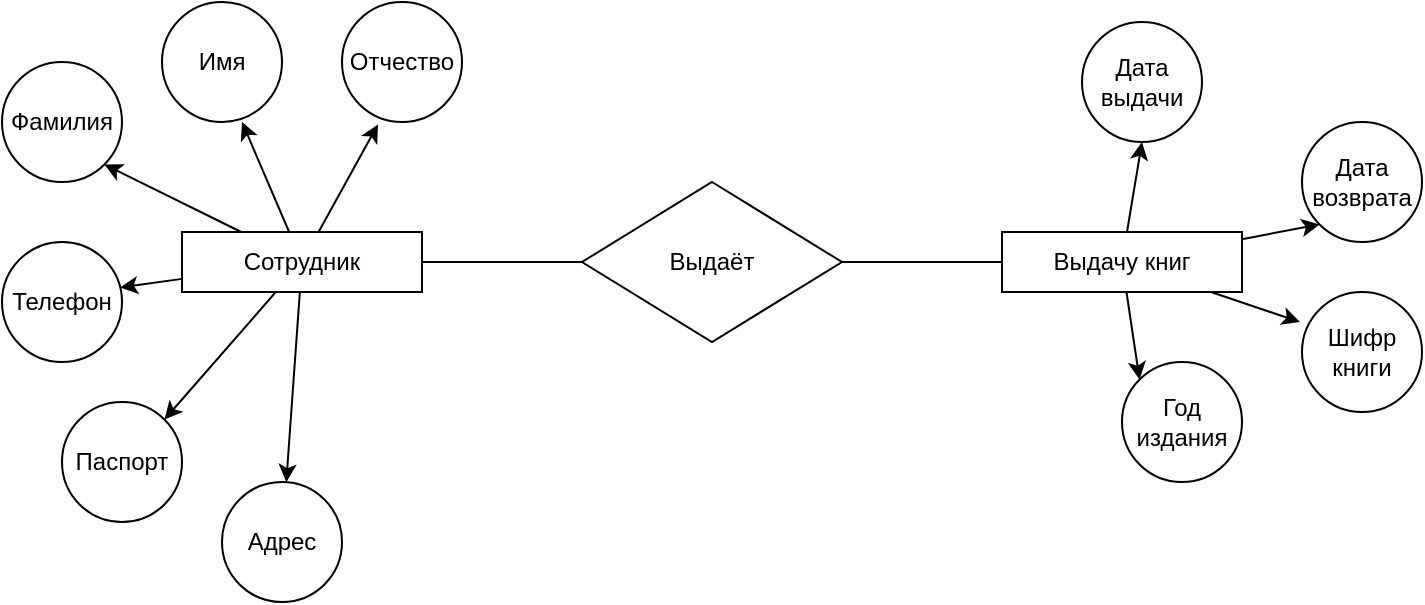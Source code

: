 <mxfile version="13.7.7" type="github">
  <diagram id="0be8KSMxVCnyjvEViiq7" name="Page-1">
    <mxGraphModel dx="1422" dy="804" grid="1" gridSize="10" guides="1" tooltips="1" connect="1" arrows="1" fold="1" page="1" pageScale="1" pageWidth="827" pageHeight="1169" math="0" shadow="0">
      <root>
        <mxCell id="0" />
        <mxCell id="1" parent="0" />
        <mxCell id="6GcsS1of7AEOJsYcCTqA-1" value="Выдаёт" style="rhombus;whiteSpace=wrap;html=1;" vertex="1" parent="1">
          <mxGeometry x="310" y="110" width="130" height="80" as="geometry" />
        </mxCell>
        <mxCell id="6GcsS1of7AEOJsYcCTqA-5" style="edgeStyle=orthogonalEdgeStyle;rounded=0;orthogonalLoop=1;jettySize=auto;html=1;entryX=1;entryY=0.5;entryDx=0;entryDy=0;endArrow=none;endFill=0;" edge="1" parent="1" source="6GcsS1of7AEOJsYcCTqA-2" target="6GcsS1of7AEOJsYcCTqA-1">
          <mxGeometry relative="1" as="geometry" />
        </mxCell>
        <mxCell id="6GcsS1of7AEOJsYcCTqA-29" style="edgeStyle=none;rounded=0;orthogonalLoop=1;jettySize=auto;html=1;entryX=0.5;entryY=1;entryDx=0;entryDy=0;endArrow=classic;endFill=1;" edge="1" parent="1" source="6GcsS1of7AEOJsYcCTqA-2" target="6GcsS1of7AEOJsYcCTqA-20">
          <mxGeometry relative="1" as="geometry" />
        </mxCell>
        <mxCell id="6GcsS1of7AEOJsYcCTqA-30" style="edgeStyle=none;rounded=0;orthogonalLoop=1;jettySize=auto;html=1;entryX=0;entryY=1;entryDx=0;entryDy=0;endArrow=classic;endFill=1;" edge="1" parent="1" source="6GcsS1of7AEOJsYcCTqA-2" target="6GcsS1of7AEOJsYcCTqA-26">
          <mxGeometry relative="1" as="geometry" />
        </mxCell>
        <mxCell id="6GcsS1of7AEOJsYcCTqA-31" style="edgeStyle=none;rounded=0;orthogonalLoop=1;jettySize=auto;html=1;entryX=-0.017;entryY=0.25;entryDx=0;entryDy=0;entryPerimeter=0;endArrow=classic;endFill=1;" edge="1" parent="1" source="6GcsS1of7AEOJsYcCTqA-2" target="6GcsS1of7AEOJsYcCTqA-27">
          <mxGeometry relative="1" as="geometry" />
        </mxCell>
        <mxCell id="6GcsS1of7AEOJsYcCTqA-32" style="edgeStyle=none;rounded=0;orthogonalLoop=1;jettySize=auto;html=1;entryX=0;entryY=0;entryDx=0;entryDy=0;endArrow=classic;endFill=1;" edge="1" parent="1" source="6GcsS1of7AEOJsYcCTqA-2" target="6GcsS1of7AEOJsYcCTqA-28">
          <mxGeometry relative="1" as="geometry" />
        </mxCell>
        <mxCell id="6GcsS1of7AEOJsYcCTqA-2" value="Выдачу книг" style="rounded=0;whiteSpace=wrap;html=1;" vertex="1" parent="1">
          <mxGeometry x="520" y="135" width="120" height="30" as="geometry" />
        </mxCell>
        <mxCell id="6GcsS1of7AEOJsYcCTqA-4" style="edgeStyle=orthogonalEdgeStyle;rounded=0;orthogonalLoop=1;jettySize=auto;html=1;entryX=0;entryY=0.5;entryDx=0;entryDy=0;endArrow=none;endFill=0;" edge="1" parent="1" source="6GcsS1of7AEOJsYcCTqA-3" target="6GcsS1of7AEOJsYcCTqA-1">
          <mxGeometry relative="1" as="geometry" />
        </mxCell>
        <mxCell id="6GcsS1of7AEOJsYcCTqA-13" style="rounded=0;orthogonalLoop=1;jettySize=auto;html=1;endArrow=classic;endFill=1;entryX=0.983;entryY=0.38;entryDx=0;entryDy=0;entryPerimeter=0;" edge="1" parent="1" source="6GcsS1of7AEOJsYcCTqA-3" target="6GcsS1of7AEOJsYcCTqA-10">
          <mxGeometry relative="1" as="geometry">
            <mxPoint x="80" y="150" as="targetPoint" />
          </mxGeometry>
        </mxCell>
        <mxCell id="6GcsS1of7AEOJsYcCTqA-14" style="edgeStyle=none;rounded=0;orthogonalLoop=1;jettySize=auto;html=1;entryX=1;entryY=1;entryDx=0;entryDy=0;endArrow=classic;endFill=1;" edge="1" parent="1" source="6GcsS1of7AEOJsYcCTqA-3" target="6GcsS1of7AEOJsYcCTqA-9">
          <mxGeometry relative="1" as="geometry" />
        </mxCell>
        <mxCell id="6GcsS1of7AEOJsYcCTqA-15" style="edgeStyle=none;rounded=0;orthogonalLoop=1;jettySize=auto;html=1;endArrow=classic;endFill=1;" edge="1" parent="1" source="6GcsS1of7AEOJsYcCTqA-3">
          <mxGeometry relative="1" as="geometry">
            <mxPoint x="140" y="80" as="targetPoint" />
          </mxGeometry>
        </mxCell>
        <mxCell id="6GcsS1of7AEOJsYcCTqA-16" style="edgeStyle=none;rounded=0;orthogonalLoop=1;jettySize=auto;html=1;entryX=0.3;entryY=1.02;entryDx=0;entryDy=0;entryPerimeter=0;endArrow=classic;endFill=1;" edge="1" parent="1" source="6GcsS1of7AEOJsYcCTqA-3" target="6GcsS1of7AEOJsYcCTqA-7">
          <mxGeometry relative="1" as="geometry" />
        </mxCell>
        <mxCell id="6GcsS1of7AEOJsYcCTqA-17" style="edgeStyle=none;rounded=0;orthogonalLoop=1;jettySize=auto;html=1;entryX=1;entryY=0;entryDx=0;entryDy=0;endArrow=classic;endFill=1;" edge="1" parent="1" source="6GcsS1of7AEOJsYcCTqA-3" target="6GcsS1of7AEOJsYcCTqA-6">
          <mxGeometry relative="1" as="geometry" />
        </mxCell>
        <mxCell id="6GcsS1of7AEOJsYcCTqA-18" style="edgeStyle=none;rounded=0;orthogonalLoop=1;jettySize=auto;html=1;endArrow=classic;endFill=1;" edge="1" parent="1" source="6GcsS1of7AEOJsYcCTqA-3" target="6GcsS1of7AEOJsYcCTqA-11">
          <mxGeometry relative="1" as="geometry" />
        </mxCell>
        <mxCell id="6GcsS1of7AEOJsYcCTqA-3" value="Сотрудник" style="rounded=0;whiteSpace=wrap;html=1;" vertex="1" parent="1">
          <mxGeometry x="110" y="135" width="120" height="30" as="geometry" />
        </mxCell>
        <mxCell id="6GcsS1of7AEOJsYcCTqA-6" value="Паспорт" style="ellipse;whiteSpace=wrap;html=1;" vertex="1" parent="1">
          <mxGeometry x="50" y="220" width="60" height="60" as="geometry" />
        </mxCell>
        <mxCell id="6GcsS1of7AEOJsYcCTqA-7" value="Отчество" style="ellipse;whiteSpace=wrap;html=1;" vertex="1" parent="1">
          <mxGeometry x="190" y="20" width="60" height="60" as="geometry" />
        </mxCell>
        <mxCell id="6GcsS1of7AEOJsYcCTqA-8" value="Имя" style="ellipse;whiteSpace=wrap;html=1;" vertex="1" parent="1">
          <mxGeometry x="100" y="20" width="60" height="60" as="geometry" />
        </mxCell>
        <mxCell id="6GcsS1of7AEOJsYcCTqA-9" value="Фамилия" style="ellipse;whiteSpace=wrap;html=1;" vertex="1" parent="1">
          <mxGeometry x="20" y="50" width="60" height="60" as="geometry" />
        </mxCell>
        <mxCell id="6GcsS1of7AEOJsYcCTqA-10" value="Телефон" style="ellipse;whiteSpace=wrap;html=1;" vertex="1" parent="1">
          <mxGeometry x="20" y="140" width="60" height="60" as="geometry" />
        </mxCell>
        <mxCell id="6GcsS1of7AEOJsYcCTqA-11" value="Адрес" style="ellipse;whiteSpace=wrap;html=1;" vertex="1" parent="1">
          <mxGeometry x="130" y="260" width="60" height="60" as="geometry" />
        </mxCell>
        <mxCell id="6GcsS1of7AEOJsYcCTqA-20" value="Дата выдачи" style="ellipse;whiteSpace=wrap;html=1;aspect=fixed;" vertex="1" parent="1">
          <mxGeometry x="560" y="30" width="60" height="60" as="geometry" />
        </mxCell>
        <mxCell id="6GcsS1of7AEOJsYcCTqA-26" value="Дата возврата" style="ellipse;whiteSpace=wrap;html=1;aspect=fixed;" vertex="1" parent="1">
          <mxGeometry x="670" y="80" width="60" height="60" as="geometry" />
        </mxCell>
        <mxCell id="6GcsS1of7AEOJsYcCTqA-27" value="Шифр книги" style="ellipse;whiteSpace=wrap;html=1;aspect=fixed;" vertex="1" parent="1">
          <mxGeometry x="670" y="165" width="60" height="60" as="geometry" />
        </mxCell>
        <mxCell id="6GcsS1of7AEOJsYcCTqA-28" value="Год издания" style="ellipse;whiteSpace=wrap;html=1;aspect=fixed;" vertex="1" parent="1">
          <mxGeometry x="580" y="200" width="60" height="60" as="geometry" />
        </mxCell>
      </root>
    </mxGraphModel>
  </diagram>
</mxfile>
